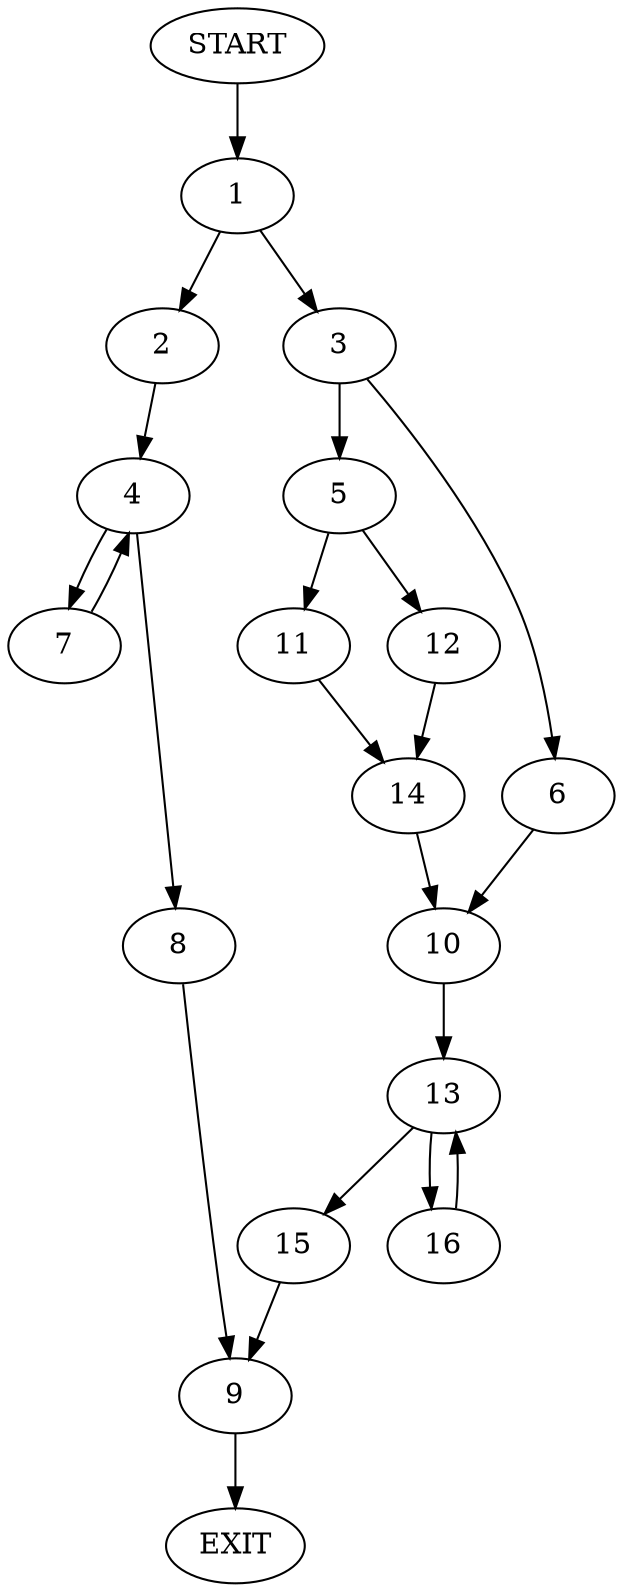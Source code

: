 digraph {
0 [label="START"]
17 [label="EXIT"]
0 -> 1
1 -> 2
1 -> 3
2 -> 4
3 -> 5
3 -> 6
4 -> 7
4 -> 8
7 -> 4
8 -> 9
9 -> 17
6 -> 10
5 -> 11
5 -> 12
10 -> 13
12 -> 14
11 -> 14
14 -> 10
13 -> 15
13 -> 16
15 -> 9
16 -> 13
}
